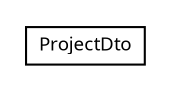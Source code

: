 #!/usr/local/bin/dot
#
# Class diagram 
# Generated by UMLGraph version R5_6-24-gf6e263 (http://www.umlgraph.org/)
#

digraph G {
	edge [fontname="Trebuchet MS",fontsize=10,labelfontname="Trebuchet MS",labelfontsize=10];
	node [fontname="Trebuchet MS",fontsize=10,shape=plaintext];
	nodesep=0.25;
	ranksep=0.5;
	// org.maxur.perfmodel.backend.rest.dto.ProjectDto
	c102 [label=<<table title="org.maxur.perfmodel.backend.rest.dto.ProjectDto" border="0" cellborder="1" cellspacing="0" cellpadding="2" port="p" href="./ProjectDto.html">
		<tr><td><table border="0" cellspacing="0" cellpadding="1">
<tr><td align="center" balign="center"><font face="Trebuchet MS"> ProjectDto </font></td></tr>
		</table></td></tr>
		</table>>, URL="./ProjectDto.html", fontname="Trebuchet MS", fontcolor="black", fontsize=9.0];
}

